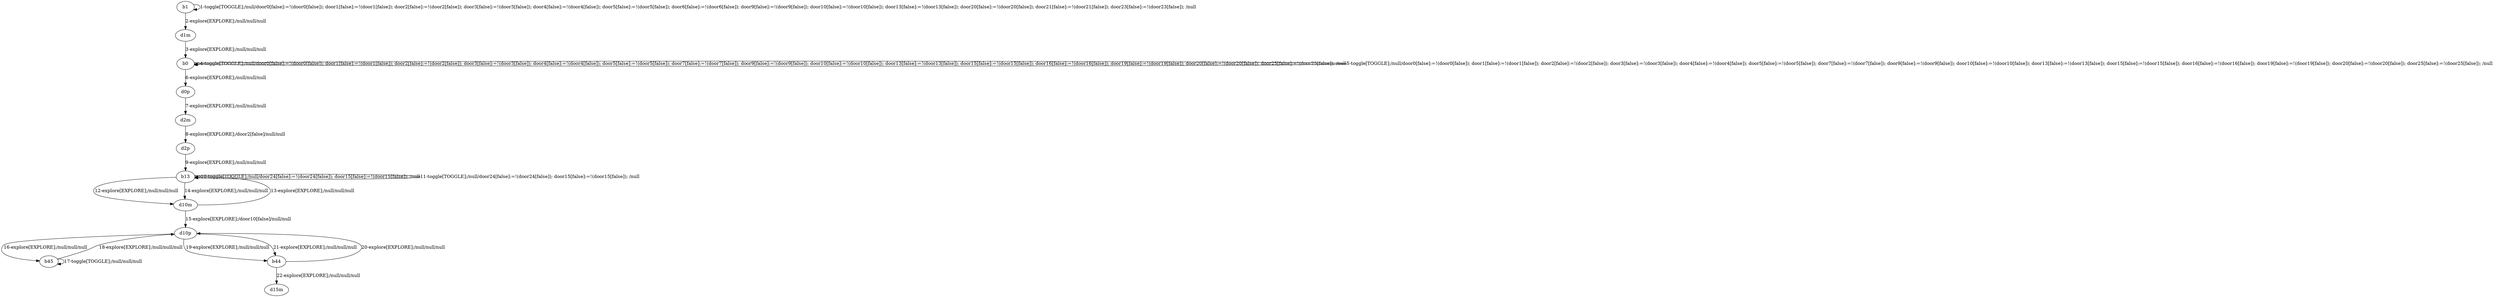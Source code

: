# Total number of goals covered by this test: 1
# b44 --> d10p

digraph g {
"b1" -> "b1" [label = "1-toggle[TOGGLE];/null/door0[false]:=!(door0[false]); door1[false]:=!(door1[false]); door2[false]:=!(door2[false]); door3[false]:=!(door3[false]); door4[false]:=!(door4[false]); door5[false]:=!(door5[false]); door6[false]:=!(door6[false]); door9[false]:=!(door9[false]); door10[false]:=!(door10[false]); door13[false]:=!(door13[false]); door20[false]:=!(door20[false]); door21[false]:=!(door21[false]); door23[false]:=!(door23[false]); /null"];
"b1" -> "d1m" [label = "2-explore[EXPLORE];/null/null/null"];
"d1m" -> "b0" [label = "3-explore[EXPLORE];/null/null/null"];
"b0" -> "b0" [label = "4-toggle[TOGGLE];/null/door0[false]:=!(door0[false]); door1[false]:=!(door1[false]); door2[false]:=!(door2[false]); door3[false]:=!(door3[false]); door4[false]:=!(door4[false]); door5[false]:=!(door5[false]); door7[false]:=!(door7[false]); door9[false]:=!(door9[false]); door10[false]:=!(door10[false]); door13[false]:=!(door13[false]); door15[false]:=!(door15[false]); door16[false]:=!(door16[false]); door19[false]:=!(door19[false]); door20[false]:=!(door20[false]); door25[false]:=!(door25[false]); /null"];
"b0" -> "b0" [label = "5-toggle[TOGGLE];/null/door0[false]:=!(door0[false]); door1[false]:=!(door1[false]); door2[false]:=!(door2[false]); door3[false]:=!(door3[false]); door4[false]:=!(door4[false]); door5[false]:=!(door5[false]); door7[false]:=!(door7[false]); door9[false]:=!(door9[false]); door10[false]:=!(door10[false]); door13[false]:=!(door13[false]); door15[false]:=!(door15[false]); door16[false]:=!(door16[false]); door19[false]:=!(door19[false]); door20[false]:=!(door20[false]); door25[false]:=!(door25[false]); /null"];
"b0" -> "d0p" [label = "6-explore[EXPLORE];/null/null/null"];
"d0p" -> "d2m" [label = "7-explore[EXPLORE];/null/null/null"];
"d2m" -> "d2p" [label = "8-explore[EXPLORE];/door2[false]/null/null"];
"d2p" -> "b13" [label = "9-explore[EXPLORE];/null/null/null"];
"b13" -> "b13" [label = "10-toggle[TOGGLE];/null/door24[false]:=!(door24[false]); door15[false]:=!(door15[false]); /null"];
"b13" -> "b13" [label = "11-toggle[TOGGLE];/null/door24[false]:=!(door24[false]); door15[false]:=!(door15[false]); /null"];
"b13" -> "d10m" [label = "12-explore[EXPLORE];/null/null/null"];
"d10m" -> "b13" [label = "13-explore[EXPLORE];/null/null/null"];
"b13" -> "d10m" [label = "14-explore[EXPLORE];/null/null/null"];
"d10m" -> "d10p" [label = "15-explore[EXPLORE];/door10[false]/null/null"];
"d10p" -> "b45" [label = "16-explore[EXPLORE];/null/null/null"];
"b45" -> "b45" [label = "17-toggle[TOGGLE];/null/null/null"];
"b45" -> "d10p" [label = "18-explore[EXPLORE];/null/null/null"];
"d10p" -> "b44" [label = "19-explore[EXPLORE];/null/null/null"];
"b44" -> "d10p" [label = "20-explore[EXPLORE];/null/null/null"];
"d10p" -> "b44" [label = "21-explore[EXPLORE];/null/null/null"];
"b44" -> "d15m" [label = "22-explore[EXPLORE];/null/null/null"];
}